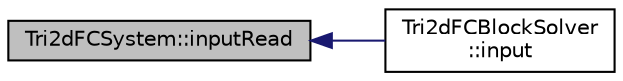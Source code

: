 digraph "Tri2dFCSystem::inputRead"
{
  edge [fontname="Helvetica",fontsize="10",labelfontname="Helvetica",labelfontsize="10"];
  node [fontname="Helvetica",fontsize="10",shape=record];
  rankdir="LR";
  Node1 [label="Tri2dFCSystem::inputRead",height=0.2,width=0.4,color="black", fillcolor="grey75", style="filled" fontcolor="black"];
  Node1 -> Node2 [dir="back",color="midnightblue",fontsize="10",style="solid",fontname="Helvetica"];
  Node2 [label="Tri2dFCBlockSolver\l::input",height=0.2,width=0.4,color="black", fillcolor="white", style="filled",URL="$classTri2dFCBlockSolver.html#a0cdbf4546013593e521be63f5ce3a0b1",tooltip="Read and store solver inputs from the input file. "];
}
